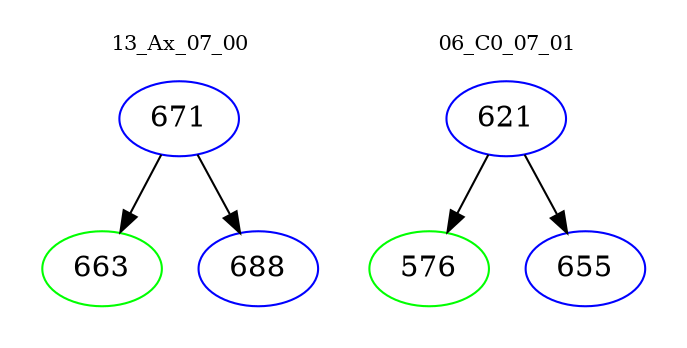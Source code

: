 digraph{
subgraph cluster_0 {
color = white
label = "13_Ax_07_00";
fontsize=10;
T0_671 [label="671", color="blue"]
T0_671 -> T0_663 [color="black"]
T0_663 [label="663", color="green"]
T0_671 -> T0_688 [color="black"]
T0_688 [label="688", color="blue"]
}
subgraph cluster_1 {
color = white
label = "06_C0_07_01";
fontsize=10;
T1_621 [label="621", color="blue"]
T1_621 -> T1_576 [color="black"]
T1_576 [label="576", color="green"]
T1_621 -> T1_655 [color="black"]
T1_655 [label="655", color="blue"]
}
}
